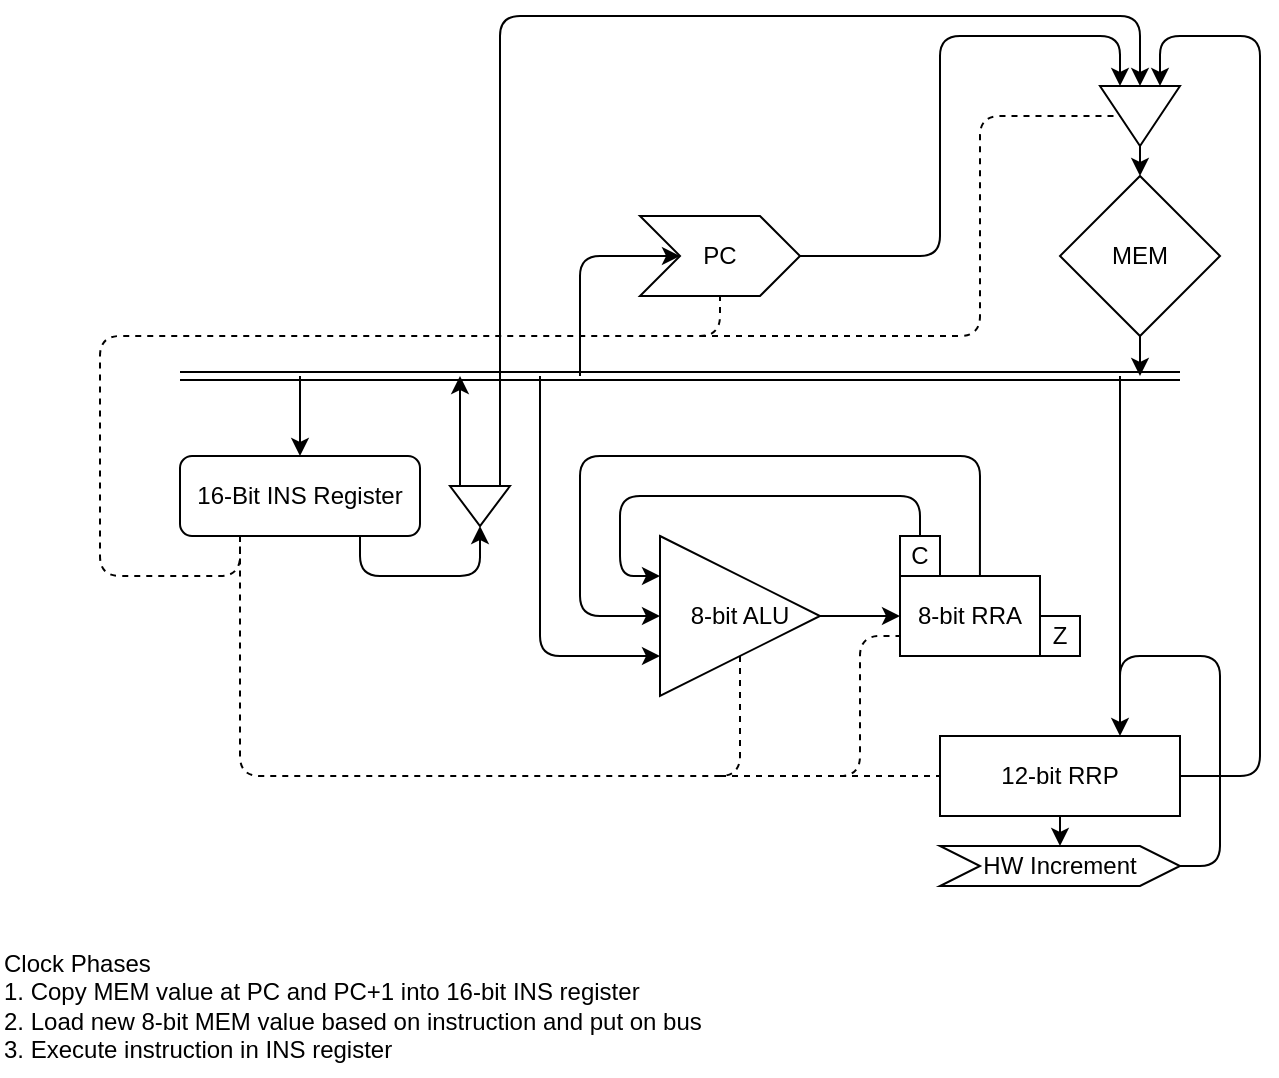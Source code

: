 <mxfile version="19.0.3" type="device"><diagram id="WnrMuEJYFn2A6ZmgykXn" name="Page-1"><mxGraphModel dx="1422" dy="865" grid="1" gridSize="10" guides="1" tooltips="1" connect="1" arrows="1" fold="1" page="1" pageScale="1" pageWidth="1654" pageHeight="1169" math="0" shadow="0"><root><mxCell id="0"/><mxCell id="1" parent="0"/><mxCell id="YMWufkMdAD6lo3RdtUG9-2" value="8-bit RRA" style="rounded=0;whiteSpace=wrap;html=1;" parent="1" vertex="1"><mxGeometry x="600" y="440" width="70" height="40" as="geometry"/></mxCell><mxCell id="YMWufkMdAD6lo3RdtUG9-3" value="C" style="rounded=0;whiteSpace=wrap;html=1;" parent="1" vertex="1"><mxGeometry x="600" y="420" width="20" height="20" as="geometry"/></mxCell><mxCell id="YMWufkMdAD6lo3RdtUG9-5" value="12-bit RRP" style="rounded=0;whiteSpace=wrap;html=1;" parent="1" vertex="1"><mxGeometry x="620" y="520" width="120" height="40" as="geometry"/></mxCell><mxCell id="YMWufkMdAD6lo3RdtUG9-8" value="8-bit ALU" style="triangle;whiteSpace=wrap;html=1;" parent="1" vertex="1"><mxGeometry x="480" y="420" width="80" height="80" as="geometry"/></mxCell><mxCell id="YMWufkMdAD6lo3RdtUG9-9" value="" style="endArrow=classic;html=1;rounded=0;entryX=0;entryY=0.5;entryDx=0;entryDy=0;exitX=1;exitY=0.5;exitDx=0;exitDy=0;" parent="1" source="YMWufkMdAD6lo3RdtUG9-8" edge="1"><mxGeometry width="50" height="50" relative="1" as="geometry"><mxPoint x="500" y="470" as="sourcePoint"/><mxPoint x="600" y="460" as="targetPoint"/></mxGeometry></mxCell><mxCell id="YMWufkMdAD6lo3RdtUG9-10" value="" style="endArrow=classic;html=1;rounded=1;entryX=0;entryY=0.25;entryDx=0;entryDy=0;exitX=0.5;exitY=0;exitDx=0;exitDy=0;" parent="1" source="YMWufkMdAD6lo3RdtUG9-3" target="YMWufkMdAD6lo3RdtUG9-8" edge="1"><mxGeometry width="50" height="50" relative="1" as="geometry"><mxPoint x="500" y="440" as="sourcePoint"/><mxPoint x="550" y="390" as="targetPoint"/><Array as="points"><mxPoint x="610" y="400"/><mxPoint x="460" y="400"/><mxPoint x="460" y="440"/></Array></mxGeometry></mxCell><mxCell id="YMWufkMdAD6lo3RdtUG9-11" value="" style="endArrow=classic;html=1;rounded=1;entryX=0;entryY=0.5;entryDx=0;entryDy=0;exitX=0.571;exitY=0;exitDx=0;exitDy=0;exitPerimeter=0;" parent="1" source="YMWufkMdAD6lo3RdtUG9-2" target="YMWufkMdAD6lo3RdtUG9-8" edge="1"><mxGeometry width="50" height="50" relative="1" as="geometry"><mxPoint x="500" y="440" as="sourcePoint"/><mxPoint x="480" y="360" as="targetPoint"/><Array as="points"><mxPoint x="640" y="380"/><mxPoint x="440" y="380"/><mxPoint x="440" y="460"/></Array></mxGeometry></mxCell><mxCell id="YMWufkMdAD6lo3RdtUG9-12" value="" style="shape=link;html=1;rounded=1;" parent="1" edge="1"><mxGeometry width="100" relative="1" as="geometry"><mxPoint x="240" y="340" as="sourcePoint"/><mxPoint x="740" y="340" as="targetPoint"/></mxGeometry></mxCell><mxCell id="YMWufkMdAD6lo3RdtUG9-13" value="" style="endArrow=classic;html=1;rounded=1;entryX=0;entryY=0.75;entryDx=0;entryDy=0;" parent="1" target="YMWufkMdAD6lo3RdtUG9-8" edge="1"><mxGeometry width="50" height="50" relative="1" as="geometry"><mxPoint x="420" y="340" as="sourcePoint"/><mxPoint x="640" y="390" as="targetPoint"/><Array as="points"><mxPoint x="420" y="480"/></Array></mxGeometry></mxCell><mxCell id="YMWufkMdAD6lo3RdtUG9-15" value="PC" style="shape=step;perimeter=stepPerimeter;whiteSpace=wrap;html=1;fixedSize=1;" parent="1" vertex="1"><mxGeometry x="470" y="260" width="80" height="40" as="geometry"/></mxCell><mxCell id="YMWufkMdAD6lo3RdtUG9-24" value="MEM" style="rhombus;whiteSpace=wrap;html=1;" parent="1" vertex="1"><mxGeometry x="680" y="240" width="80" height="80" as="geometry"/></mxCell><mxCell id="YMWufkMdAD6lo3RdtUG9-25" value="" style="endArrow=classic;html=1;rounded=1;exitX=0.5;exitY=1;exitDx=0;exitDy=0;" parent="1" source="YMWufkMdAD6lo3RdtUG9-24" edge="1"><mxGeometry width="50" height="50" relative="1" as="geometry"><mxPoint x="720" y="350" as="sourcePoint"/><mxPoint x="720" y="340" as="targetPoint"/></mxGeometry></mxCell><mxCell id="YMWufkMdAD6lo3RdtUG9-26" value="" style="triangle;whiteSpace=wrap;html=1;rotation=90;" parent="1" vertex="1"><mxGeometry x="705" y="190" width="30" height="40" as="geometry"/></mxCell><mxCell id="YMWufkMdAD6lo3RdtUG9-27" value="" style="endArrow=classic;html=1;rounded=1;entryX=0.5;entryY=0;entryDx=0;entryDy=0;exitX=1;exitY=0.5;exitDx=0;exitDy=0;" parent="1" source="YMWufkMdAD6lo3RdtUG9-26" target="YMWufkMdAD6lo3RdtUG9-24" edge="1"><mxGeometry width="50" height="50" relative="1" as="geometry"><mxPoint x="730" y="370" as="sourcePoint"/><mxPoint x="780" y="320" as="targetPoint"/></mxGeometry></mxCell><mxCell id="YMWufkMdAD6lo3RdtUG9-28" value="" style="endArrow=classic;html=1;rounded=1;entryX=0;entryY=0.75;entryDx=0;entryDy=0;exitX=1;exitY=0.5;exitDx=0;exitDy=0;" parent="1" source="YMWufkMdAD6lo3RdtUG9-15" target="YMWufkMdAD6lo3RdtUG9-26" edge="1"><mxGeometry width="50" height="50" relative="1" as="geometry"><mxPoint x="600" y="267.5" as="sourcePoint"/><mxPoint x="750" y="300" as="targetPoint"/><Array as="points"><mxPoint x="620" y="280"/><mxPoint x="620" y="170"/><mxPoint x="710" y="170"/></Array></mxGeometry></mxCell><mxCell id="YMWufkMdAD6lo3RdtUG9-29" value="" style="endArrow=classic;html=1;rounded=1;entryX=0;entryY=0.25;entryDx=0;entryDy=0;exitX=1;exitY=0.5;exitDx=0;exitDy=0;" parent="1" source="YMWufkMdAD6lo3RdtUG9-5" target="YMWufkMdAD6lo3RdtUG9-26" edge="1"><mxGeometry width="50" height="50" relative="1" as="geometry"><mxPoint x="790" y="410" as="sourcePoint"/><mxPoint x="780" y="300" as="targetPoint"/><Array as="points"><mxPoint x="780" y="540"/><mxPoint x="780" y="170"/><mxPoint x="730" y="170"/></Array></mxGeometry></mxCell><mxCell id="YMWufkMdAD6lo3RdtUG9-30" value="Clock Phases&lt;br&gt;1. Copy MEM value at PC and PC+1 into 16-bit INS register&lt;br&gt;2. Load new 8-bit MEM value based on instruction and put on bus&lt;br&gt;3. Execute instruction in INS register" style="text;html=1;strokeColor=none;fillColor=none;align=left;verticalAlign=middle;whiteSpace=wrap;rounded=0;" parent="1" vertex="1"><mxGeometry x="150" y="620" width="400" height="70" as="geometry"/></mxCell><mxCell id="YMWufkMdAD6lo3RdtUG9-31" value="16-Bit INS Register" style="rounded=1;whiteSpace=wrap;html=1;" parent="1" vertex="1"><mxGeometry x="240" y="380" width="120" height="40" as="geometry"/></mxCell><mxCell id="YMWufkMdAD6lo3RdtUG9-32" value="" style="endArrow=classic;html=1;rounded=1;entryX=0.5;entryY=0;entryDx=0;entryDy=0;" parent="1" target="YMWufkMdAD6lo3RdtUG9-31" edge="1"><mxGeometry width="50" height="50" relative="1" as="geometry"><mxPoint x="300" y="340" as="sourcePoint"/><mxPoint x="380" y="340" as="targetPoint"/></mxGeometry></mxCell><mxCell id="YMWufkMdAD6lo3RdtUG9-33" value="" style="endArrow=classic;html=1;rounded=1;" parent="1" edge="1"><mxGeometry width="50" height="50" relative="1" as="geometry"><mxPoint x="380" y="400" as="sourcePoint"/><mxPoint x="380" y="340" as="targetPoint"/><Array as="points"/></mxGeometry></mxCell><mxCell id="YMWufkMdAD6lo3RdtUG9-35" value="" style="endArrow=none;dashed=1;html=1;rounded=1;entryX=0.25;entryY=1;entryDx=0;entryDy=0;exitX=0.5;exitY=1;exitDx=0;exitDy=0;" parent="1" source="YMWufkMdAD6lo3RdtUG9-8" target="YMWufkMdAD6lo3RdtUG9-31" edge="1"><mxGeometry width="50" height="50" relative="1" as="geometry"><mxPoint x="270" y="530" as="sourcePoint"/><mxPoint x="410" y="410" as="targetPoint"/><Array as="points"><mxPoint x="520" y="540"/><mxPoint x="270" y="540"/></Array></mxGeometry></mxCell><mxCell id="YMWufkMdAD6lo3RdtUG9-37" value="" style="endArrow=none;dashed=1;html=1;rounded=1;entryX=0;entryY=0.75;entryDx=0;entryDy=0;" parent="1" edge="1"><mxGeometry width="50" height="50" relative="1" as="geometry"><mxPoint x="540" y="540" as="sourcePoint"/><mxPoint x="600" y="470" as="targetPoint"/><Array as="points"><mxPoint x="580" y="540"/><mxPoint x="580" y="470"/></Array></mxGeometry></mxCell><mxCell id="YMWufkMdAD6lo3RdtUG9-39" value="" style="endArrow=none;dashed=1;html=1;rounded=1;entryX=0.5;entryY=1;entryDx=0;entryDy=0;exitX=0.25;exitY=1;exitDx=0;exitDy=0;" parent="1" source="YMWufkMdAD6lo3RdtUG9-31" target="YMWufkMdAD6lo3RdtUG9-15" edge="1"><mxGeometry width="50" height="50" relative="1" as="geometry"><mxPoint x="480" y="390" as="sourcePoint"/><mxPoint x="530" y="340" as="targetPoint"/><Array as="points"><mxPoint x="270" y="440"/><mxPoint x="200" y="440"/><mxPoint x="200" y="320"/><mxPoint x="510" y="320"/></Array></mxGeometry></mxCell><mxCell id="YMWufkMdAD6lo3RdtUG9-42" value="" style="endArrow=none;dashed=1;html=1;rounded=1;entryX=0.5;entryY=1;entryDx=0;entryDy=0;" parent="1" target="YMWufkMdAD6lo3RdtUG9-26" edge="1"><mxGeometry width="50" height="50" relative="1" as="geometry"><mxPoint x="500" y="320" as="sourcePoint"/><mxPoint x="530" y="340" as="targetPoint"/><Array as="points"><mxPoint x="640" y="320"/><mxPoint x="640" y="210"/></Array></mxGeometry></mxCell><mxCell id="pya_5UBPy1h6qP0dH5hb-1" value="" style="endArrow=classic;html=1;rounded=1;entryX=0.75;entryY=0;entryDx=0;entryDy=0;" parent="1" target="YMWufkMdAD6lo3RdtUG9-5" edge="1"><mxGeometry width="50" height="50" relative="1" as="geometry"><mxPoint x="710" y="340" as="sourcePoint"/><mxPoint x="640" y="500" as="targetPoint"/><Array as="points"/></mxGeometry></mxCell><mxCell id="pya_5UBPy1h6qP0dH5hb-3" value="" style="endArrow=none;dashed=1;html=1;rounded=0;" parent="1" target="YMWufkMdAD6lo3RdtUG9-5" edge="1"><mxGeometry width="50" height="50" relative="1" as="geometry"><mxPoint x="510" y="540" as="sourcePoint"/><mxPoint x="660" y="450" as="targetPoint"/></mxGeometry></mxCell><mxCell id="pya_5UBPy1h6qP0dH5hb-4" value="HW Increment" style="shape=step;perimeter=stepPerimeter;whiteSpace=wrap;html=1;fixedSize=1;" parent="1" vertex="1"><mxGeometry x="620" y="575" width="120" height="20" as="geometry"/></mxCell><mxCell id="pya_5UBPy1h6qP0dH5hb-6" value="" style="endArrow=none;html=1;rounded=1;entryX=1;entryY=0.5;entryDx=0;entryDy=0;" parent="1" target="pya_5UBPy1h6qP0dH5hb-4" edge="1"><mxGeometry width="50" height="50" relative="1" as="geometry"><mxPoint x="710" y="500" as="sourcePoint"/><mxPoint x="670" y="470" as="targetPoint"/><Array as="points"><mxPoint x="710" y="480"/><mxPoint x="760" y="480"/><mxPoint x="760" y="585"/></Array></mxGeometry></mxCell><mxCell id="pya_5UBPy1h6qP0dH5hb-7" value="" style="endArrow=classic;html=1;rounded=1;entryX=0.5;entryY=0;entryDx=0;entryDy=0;" parent="1" source="YMWufkMdAD6lo3RdtUG9-5" target="pya_5UBPy1h6qP0dH5hb-4" edge="1"><mxGeometry width="50" height="50" relative="1" as="geometry"><mxPoint x="620" y="520" as="sourcePoint"/><mxPoint x="670" y="470" as="targetPoint"/></mxGeometry></mxCell><mxCell id="M7BUhiiXbaaxLYY4IO1_-1" value="" style="endArrow=classic;html=1;rounded=1;entryX=0;entryY=0.5;entryDx=0;entryDy=0;" parent="1" target="YMWufkMdAD6lo3RdtUG9-15" edge="1"><mxGeometry width="50" height="50" relative="1" as="geometry"><mxPoint x="440" y="340" as="sourcePoint"/><mxPoint x="470" y="280" as="targetPoint"/><Array as="points"><mxPoint x="440" y="280"/></Array></mxGeometry></mxCell><mxCell id="VP3WvSyXwqzj53-TW7ps-1" value="" style="endArrow=classic;html=1;rounded=1;entryX=0;entryY=0.5;entryDx=0;entryDy=0;" parent="1" target="YMWufkMdAD6lo3RdtUG9-26" edge="1"><mxGeometry width="50" height="50" relative="1" as="geometry"><mxPoint x="400" y="400" as="sourcePoint"/><mxPoint x="560" y="360" as="targetPoint"/><Array as="points"><mxPoint x="400" y="160"/><mxPoint x="720" y="160"/></Array></mxGeometry></mxCell><mxCell id="VP3WvSyXwqzj53-TW7ps-3" value="" style="triangle;whiteSpace=wrap;html=1;rotation=90;" parent="1" vertex="1"><mxGeometry x="380" y="390" width="20" height="30" as="geometry"/></mxCell><mxCell id="VP3WvSyXwqzj53-TW7ps-4" value="" style="endArrow=classic;html=1;rounded=1;exitX=0.75;exitY=1;exitDx=0;exitDy=0;entryX=1;entryY=0.5;entryDx=0;entryDy=0;" parent="1" source="YMWufkMdAD6lo3RdtUG9-31" target="VP3WvSyXwqzj53-TW7ps-3" edge="1"><mxGeometry width="50" height="50" relative="1" as="geometry"><mxPoint x="510" y="400" as="sourcePoint"/><mxPoint x="560" y="350" as="targetPoint"/><Array as="points"><mxPoint x="330" y="440"/><mxPoint x="390" y="440"/></Array></mxGeometry></mxCell><mxCell id="VP3WvSyXwqzj53-TW7ps-5" value="Z" style="rounded=0;whiteSpace=wrap;html=1;" parent="1" vertex="1"><mxGeometry x="670" y="460" width="20" height="20" as="geometry"/></mxCell></root></mxGraphModel></diagram></mxfile>